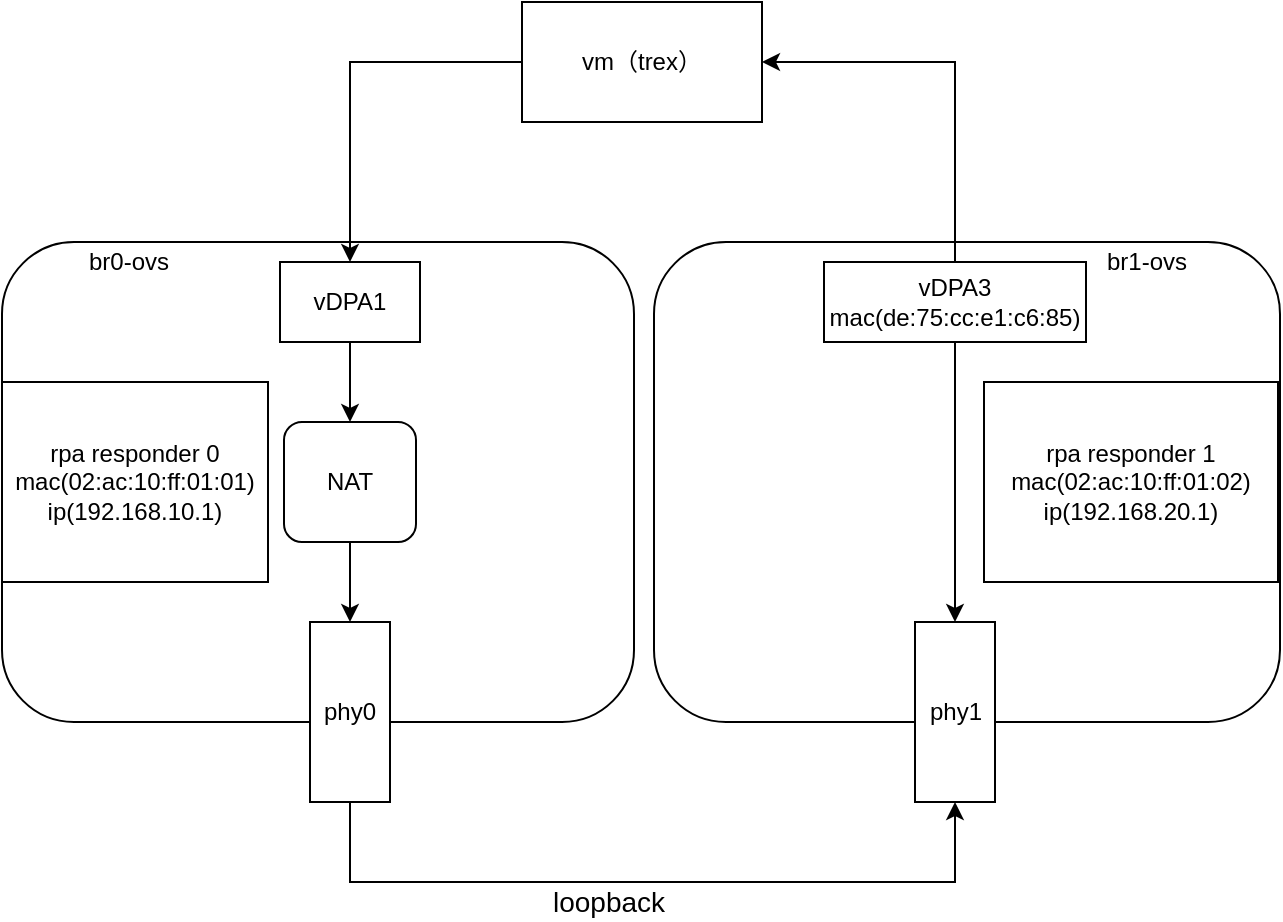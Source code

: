 <mxfile version="13.6.5">
    <diagram id="FBwiWCinNU1z6Hb7kA4S" name="第 1 页">
        <mxGraphModel dx="1374" dy="800" grid="1" gridSize="10" guides="1" tooltips="1" connect="1" arrows="1" fold="1" page="1" pageScale="1" pageWidth="827" pageHeight="1169" math="0" shadow="0">
            <root>
                <mxCell id="0"/>
                <mxCell id="1" parent="0"/>
                <mxCell id="21" value="" style="rounded=1;whiteSpace=wrap;html=1;" vertex="1" parent="1">
                    <mxGeometry x="94" y="230" width="316" height="240" as="geometry"/>
                </mxCell>
                <mxCell id="11" value="" style="rounded=1;whiteSpace=wrap;html=1;" vertex="1" parent="1">
                    <mxGeometry x="420" y="230" width="313" height="240" as="geometry"/>
                </mxCell>
                <mxCell id="15" style="edgeStyle=orthogonalEdgeStyle;rounded=0;orthogonalLoop=1;jettySize=auto;html=1;exitX=1;exitY=0.5;exitDx=0;exitDy=0;entryX=0.5;entryY=0;entryDx=0;entryDy=0;startArrow=classic;startFill=1;endArrow=none;endFill=0;" edge="1" parent="1" source="2" target="8">
                    <mxGeometry relative="1" as="geometry"/>
                </mxCell>
                <mxCell id="2" value="vm（trex）" style="rounded=0;whiteSpace=wrap;html=1;" parent="1" vertex="1">
                    <mxGeometry x="354" y="110" width="120" height="60" as="geometry"/>
                </mxCell>
                <mxCell id="3" value="phy0" style="rounded=0;whiteSpace=wrap;html=1;" vertex="1" parent="1">
                    <mxGeometry x="248" y="420" width="40" height="90" as="geometry"/>
                </mxCell>
                <mxCell id="20" style="edgeStyle=orthogonalEdgeStyle;rounded=0;orthogonalLoop=1;jettySize=auto;html=1;exitX=0.5;exitY=1;exitDx=0;exitDy=0;entryX=0.5;entryY=1;entryDx=0;entryDy=0;startArrow=classic;startFill=1;endArrow=none;endFill=0;" edge="1" parent="1" source="4" target="3">
                    <mxGeometry relative="1" as="geometry">
                        <Array as="points">
                            <mxPoint x="515" y="550"/>
                            <mxPoint x="321" y="550"/>
                        </Array>
                    </mxGeometry>
                </mxCell>
                <mxCell id="28" value="&lt;font style=&quot;font-size: 14px&quot;&gt;loopback&lt;/font&gt;" style="edgeLabel;html=1;align=center;verticalAlign=middle;resizable=0;points=[];" vertex="1" connectable="0" parent="20">
                    <mxGeometry x="0.225" y="1" relative="1" as="geometry">
                        <mxPoint x="21" y="9" as="offset"/>
                    </mxGeometry>
                </mxCell>
                <mxCell id="25" style="edgeStyle=orthogonalEdgeStyle;rounded=0;orthogonalLoop=1;jettySize=auto;html=1;exitX=0.5;exitY=0;exitDx=0;exitDy=0;entryX=0.5;entryY=1;entryDx=0;entryDy=0;startArrow=classic;startFill=1;endArrow=none;endFill=0;" edge="1" parent="1" source="4" target="8">
                    <mxGeometry relative="1" as="geometry"/>
                </mxCell>
                <mxCell id="4" value="phy1" style="rounded=0;whiteSpace=wrap;html=1;" vertex="1" parent="1">
                    <mxGeometry x="550.5" y="420" width="40" height="90" as="geometry"/>
                </mxCell>
                <mxCell id="12" style="edgeStyle=orthogonalEdgeStyle;rounded=0;orthogonalLoop=1;jettySize=auto;html=1;exitX=0.5;exitY=0;exitDx=0;exitDy=0;entryX=0;entryY=0.5;entryDx=0;entryDy=0;startArrow=classic;startFill=1;endArrow=none;endFill=0;" edge="1" parent="1" source="7" target="2">
                    <mxGeometry relative="1" as="geometry"/>
                </mxCell>
                <mxCell id="23" style="edgeStyle=orthogonalEdgeStyle;rounded=0;orthogonalLoop=1;jettySize=auto;html=1;exitX=0.5;exitY=1;exitDx=0;exitDy=0;entryX=0.5;entryY=0;entryDx=0;entryDy=0;startArrow=none;startFill=0;endArrow=classic;endFill=1;" edge="1" parent="1" source="7" target="22">
                    <mxGeometry relative="1" as="geometry"/>
                </mxCell>
                <mxCell id="7" value="vDPA1&lt;br&gt;" style="rounded=0;whiteSpace=wrap;html=1;" vertex="1" parent="1">
                    <mxGeometry x="233" y="240" width="70" height="40" as="geometry"/>
                </mxCell>
                <mxCell id="8" value="vDPA3&lt;br&gt;mac(de:75:cc:e1:c6:85)" style="rounded=0;whiteSpace=wrap;html=1;" vertex="1" parent="1">
                    <mxGeometry x="505" y="240" width="131" height="40" as="geometry"/>
                </mxCell>
                <mxCell id="9" value="rpa responder 0&lt;br&gt;mac(02:ac:10:ff:01:01)&lt;br&gt;ip(192.168.10.1)" style="rounded=0;whiteSpace=wrap;html=1;" vertex="1" parent="1">
                    <mxGeometry x="94" y="300" width="133" height="100" as="geometry"/>
                </mxCell>
                <mxCell id="10" value="rpa responder 1&lt;br&gt;mac(02:ac:10:ff:01:02)&lt;br&gt;ip(192.168.20.1)" style="rounded=0;whiteSpace=wrap;html=1;" vertex="1" parent="1">
                    <mxGeometry x="585" y="300" width="147" height="100" as="geometry"/>
                </mxCell>
                <mxCell id="24" style="edgeStyle=orthogonalEdgeStyle;rounded=0;orthogonalLoop=1;jettySize=auto;html=1;exitX=0.5;exitY=1;exitDx=0;exitDy=0;entryX=0.5;entryY=0;entryDx=0;entryDy=0;startArrow=none;startFill=0;endArrow=classic;endFill=1;" edge="1" parent="1" source="22" target="3">
                    <mxGeometry relative="1" as="geometry">
                        <mxPoint x="268" y="420" as="targetPoint"/>
                    </mxGeometry>
                </mxCell>
                <mxCell id="22" value="NAT" style="rounded=1;whiteSpace=wrap;html=1;" vertex="1" parent="1">
                    <mxGeometry x="235" y="320" width="66" height="60" as="geometry"/>
                </mxCell>
                <mxCell id="26" value="br0-ovs" style="text;html=1;align=center;verticalAlign=middle;resizable=0;points=[];autosize=1;" vertex="1" parent="1">
                    <mxGeometry x="127" y="230" width="60" height="20" as="geometry"/>
                </mxCell>
                <mxCell id="27" value="br1-ovs" style="text;html=1;align=center;verticalAlign=middle;resizable=0;points=[];autosize=1;" vertex="1" parent="1">
                    <mxGeometry x="636" y="230" width="60" height="20" as="geometry"/>
                </mxCell>
            </root>
        </mxGraphModel>
    </diagram>
</mxfile>